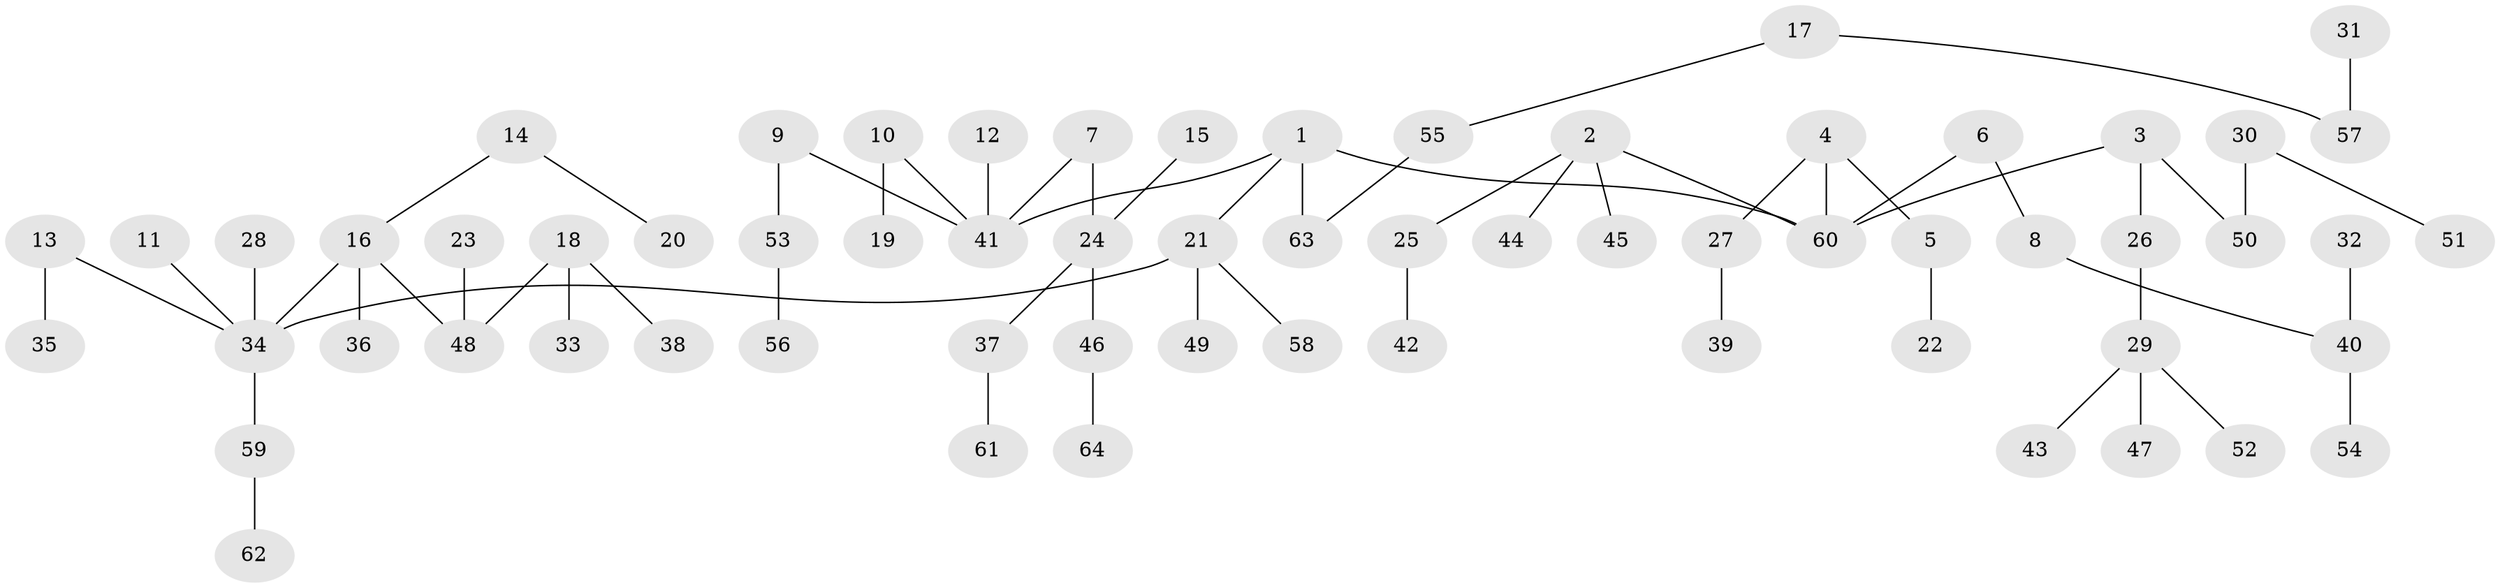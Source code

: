// original degree distribution, {4: 0.05714285714285714, 6: 0.01904761904761905, 2: 0.3333333333333333, 5: 0.02857142857142857, 3: 0.10476190476190476, 7: 0.009523809523809525, 1: 0.44761904761904764}
// Generated by graph-tools (version 1.1) at 2025/37/03/04/25 23:37:18]
// undirected, 64 vertices, 63 edges
graph export_dot {
  node [color=gray90,style=filled];
  1;
  2;
  3;
  4;
  5;
  6;
  7;
  8;
  9;
  10;
  11;
  12;
  13;
  14;
  15;
  16;
  17;
  18;
  19;
  20;
  21;
  22;
  23;
  24;
  25;
  26;
  27;
  28;
  29;
  30;
  31;
  32;
  33;
  34;
  35;
  36;
  37;
  38;
  39;
  40;
  41;
  42;
  43;
  44;
  45;
  46;
  47;
  48;
  49;
  50;
  51;
  52;
  53;
  54;
  55;
  56;
  57;
  58;
  59;
  60;
  61;
  62;
  63;
  64;
  1 -- 21 [weight=1.0];
  1 -- 41 [weight=1.0];
  1 -- 60 [weight=1.0];
  1 -- 63 [weight=1.0];
  2 -- 25 [weight=1.0];
  2 -- 44 [weight=1.0];
  2 -- 45 [weight=1.0];
  2 -- 60 [weight=1.0];
  3 -- 26 [weight=1.0];
  3 -- 50 [weight=1.0];
  3 -- 60 [weight=1.0];
  4 -- 5 [weight=1.0];
  4 -- 27 [weight=1.0];
  4 -- 60 [weight=1.0];
  5 -- 22 [weight=1.0];
  6 -- 8 [weight=1.0];
  6 -- 60 [weight=1.0];
  7 -- 24 [weight=1.0];
  7 -- 41 [weight=1.0];
  8 -- 40 [weight=1.0];
  9 -- 41 [weight=1.0];
  9 -- 53 [weight=1.0];
  10 -- 19 [weight=1.0];
  10 -- 41 [weight=1.0];
  11 -- 34 [weight=1.0];
  12 -- 41 [weight=1.0];
  13 -- 34 [weight=1.0];
  13 -- 35 [weight=1.0];
  14 -- 16 [weight=1.0];
  14 -- 20 [weight=1.0];
  15 -- 24 [weight=1.0];
  16 -- 34 [weight=1.0];
  16 -- 36 [weight=1.0];
  16 -- 48 [weight=1.0];
  17 -- 55 [weight=1.0];
  17 -- 57 [weight=1.0];
  18 -- 33 [weight=1.0];
  18 -- 38 [weight=1.0];
  18 -- 48 [weight=1.0];
  21 -- 34 [weight=1.0];
  21 -- 49 [weight=1.0];
  21 -- 58 [weight=1.0];
  23 -- 48 [weight=1.0];
  24 -- 37 [weight=1.0];
  24 -- 46 [weight=1.0];
  25 -- 42 [weight=1.0];
  26 -- 29 [weight=1.0];
  27 -- 39 [weight=1.0];
  28 -- 34 [weight=1.0];
  29 -- 43 [weight=1.0];
  29 -- 47 [weight=1.0];
  29 -- 52 [weight=1.0];
  30 -- 50 [weight=1.0];
  30 -- 51 [weight=1.0];
  31 -- 57 [weight=1.0];
  32 -- 40 [weight=1.0];
  34 -- 59 [weight=1.0];
  37 -- 61 [weight=1.0];
  40 -- 54 [weight=1.0];
  46 -- 64 [weight=1.0];
  53 -- 56 [weight=1.0];
  55 -- 63 [weight=1.0];
  59 -- 62 [weight=1.0];
}
